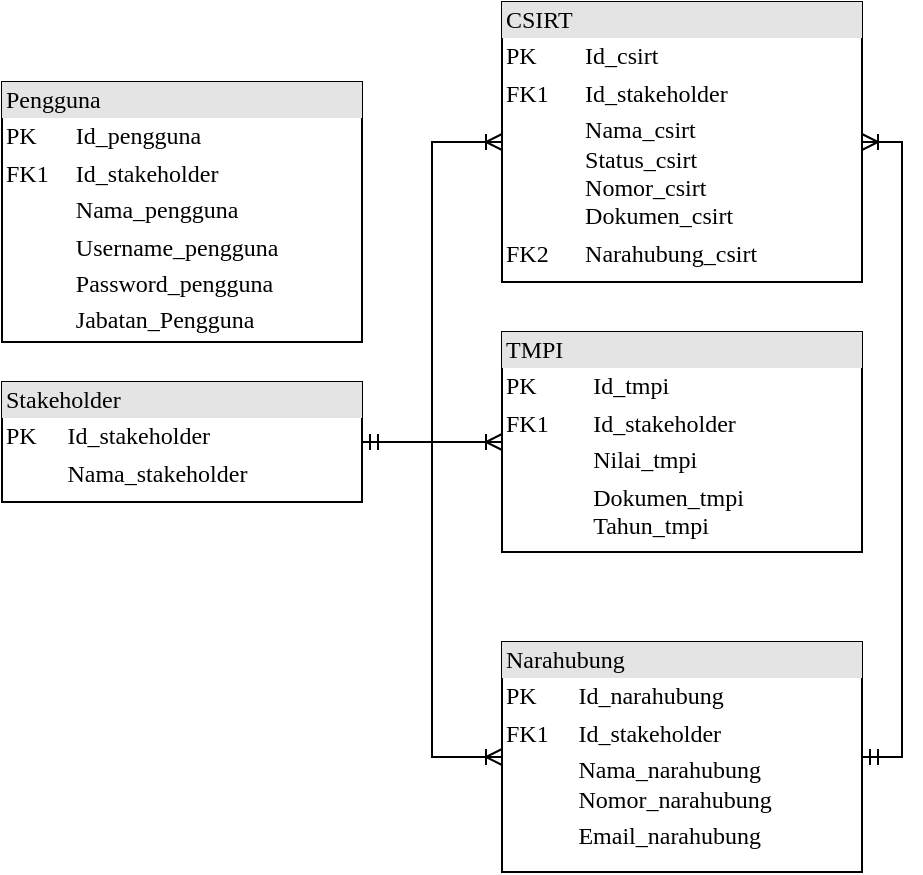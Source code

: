 <mxfile version="20.4.0" type="github" pages="2">
  <diagram name="Page-1" id="2ca16b54-16f6-2749-3443-fa8db7711227">
    <mxGraphModel dx="1038" dy="571" grid="1" gridSize="10" guides="1" tooltips="1" connect="1" arrows="1" fold="1" page="1" pageScale="1" pageWidth="1100" pageHeight="850" background="none" math="0" shadow="0">
      <root>
        <mxCell id="0" />
        <mxCell id="1" parent="0" />
        <mxCell id="Ymq5kfRisjil_KmxHSfQ-1" style="edgeStyle=orthogonalEdgeStyle;rounded=0;orthogonalLoop=1;jettySize=auto;html=1;exitX=1;exitY=0.5;exitDx=0;exitDy=0;entryX=0;entryY=0.5;entryDx=0;entryDy=0;endArrow=ERoneToMany;endFill=0;startArrow=ERmandOne;startFill=0;" parent="1" source="2ed32ef02a7f4228-1" target="2ed32ef02a7f4228-5" edge="1">
          <mxGeometry relative="1" as="geometry" />
        </mxCell>
        <mxCell id="Ymq5kfRisjil_KmxHSfQ-2" style="edgeStyle=orthogonalEdgeStyle;rounded=0;orthogonalLoop=1;jettySize=auto;html=1;exitX=1;exitY=0.5;exitDx=0;exitDy=0;startArrow=ERmandOne;startFill=0;endArrow=ERoneToMany;endFill=0;" parent="1" source="2ed32ef02a7f4228-1" target="2ed32ef02a7f4228-4" edge="1">
          <mxGeometry relative="1" as="geometry" />
        </mxCell>
        <mxCell id="Ymq5kfRisjil_KmxHSfQ-3" style="edgeStyle=orthogonalEdgeStyle;rounded=0;orthogonalLoop=1;jettySize=auto;html=1;exitX=1;exitY=0.5;exitDx=0;exitDy=0;entryX=0;entryY=0.5;entryDx=0;entryDy=0;startArrow=ERmandOne;startFill=0;endArrow=ERoneToMany;endFill=0;" parent="1" source="2ed32ef02a7f4228-1" target="2ed32ef02a7f4228-3" edge="1">
          <mxGeometry relative="1" as="geometry" />
        </mxCell>
        <mxCell id="2ed32ef02a7f4228-1" value="&lt;div style=&quot;box-sizing:border-box;width:100%;background:#e4e4e4;padding:2px;&quot;&gt;Stakeholder&lt;/div&gt;&lt;table style=&quot;width:100%;font-size:1em;&quot; cellpadding=&quot;2&quot; cellspacing=&quot;0&quot;&gt;&lt;tbody&gt;&lt;tr&gt;&lt;td&gt;PK&lt;/td&gt;&lt;td&gt;Id_stakeholder&lt;/td&gt;&lt;/tr&gt;&lt;tr&gt;&lt;td&gt;&lt;/td&gt;&lt;td&gt;Nama_stakeholder&lt;/td&gt;&lt;/tr&gt;&lt;/tbody&gt;&lt;/table&gt;" style="verticalAlign=top;align=left;overflow=fill;html=1;rounded=0;shadow=0;comic=0;labelBackgroundColor=none;strokeWidth=1;fontFamily=Verdana;fontSize=12" parent="1" vertex="1">
          <mxGeometry x="270" y="260" width="180" height="60" as="geometry" />
        </mxCell>
        <mxCell id="Ymq5kfRisjil_KmxHSfQ-5" style="edgeStyle=orthogonalEdgeStyle;rounded=0;orthogonalLoop=1;jettySize=auto;html=1;exitX=1;exitY=0.5;exitDx=0;exitDy=0;entryX=1;entryY=0.5;entryDx=0;entryDy=0;startArrow=ERmandOne;startFill=0;endArrow=ERoneToMany;endFill=0;" parent="1" source="2ed32ef02a7f4228-3" target="2ed32ef02a7f4228-5" edge="1">
          <mxGeometry relative="1" as="geometry" />
        </mxCell>
        <mxCell id="2ed32ef02a7f4228-3" value="&lt;div style=&quot;box-sizing: border-box ; width: 100% ; background: #e4e4e4 ; padding: 2px&quot;&gt;Narahubung&lt;/div&gt;&lt;table style=&quot;width: 100% ; font-size: 1em&quot; cellpadding=&quot;2&quot; cellspacing=&quot;0&quot;&gt;&lt;tbody&gt;&lt;tr&gt;&lt;td&gt;PK&lt;/td&gt;&lt;td&gt;Id_narahubung&lt;/td&gt;&lt;/tr&gt;&lt;tr&gt;&lt;td&gt;FK1&lt;/td&gt;&lt;td&gt;Id_stakeholder&lt;/td&gt;&lt;/tr&gt;&lt;tr&gt;&lt;td&gt;&lt;/td&gt;&lt;td&gt;Nama_narahubung&lt;br&gt;Nomor_narahubung&lt;/td&gt;&lt;/tr&gt;&lt;tr&gt;&lt;td&gt;&lt;br&gt;&lt;/td&gt;&lt;td&gt;Email_narahubung&lt;/td&gt;&lt;/tr&gt;&lt;/tbody&gt;&lt;/table&gt;" style="verticalAlign=top;align=left;overflow=fill;html=1;rounded=0;shadow=0;comic=0;labelBackgroundColor=none;strokeWidth=1;fontFamily=Verdana;fontSize=12" parent="1" vertex="1">
          <mxGeometry x="520" y="390" width="180" height="115" as="geometry" />
        </mxCell>
        <mxCell id="2ed32ef02a7f4228-4" value="&lt;div style=&quot;box-sizing: border-box ; width: 100% ; background: #e4e4e4 ; padding: 2px&quot;&gt;TMPI&lt;/div&gt;&lt;table style=&quot;width: 100% ; font-size: 1em&quot; cellpadding=&quot;2&quot; cellspacing=&quot;0&quot;&gt;&lt;tbody&gt;&lt;tr&gt;&lt;td&gt;PK&lt;/td&gt;&lt;td&gt;Id_tmpi&lt;/td&gt;&lt;/tr&gt;&lt;tr&gt;&lt;td&gt;FK1&lt;/td&gt;&lt;td&gt;Id_stakeholder&lt;/td&gt;&lt;/tr&gt;&lt;tr&gt;&lt;td&gt;&lt;/td&gt;&lt;td&gt;Nilai_tmpi&lt;/td&gt;&lt;/tr&gt;&lt;tr&gt;&lt;td&gt;&lt;br&gt;&lt;/td&gt;&lt;td&gt;Dokumen_tmpi&lt;br&gt;Tahun_tmpi&lt;br&gt;&lt;/td&gt;&lt;/tr&gt;&lt;/tbody&gt;&lt;/table&gt;" style="verticalAlign=top;align=left;overflow=fill;html=1;rounded=0;shadow=0;comic=0;labelBackgroundColor=none;strokeWidth=1;fontFamily=Verdana;fontSize=12" parent="1" vertex="1">
          <mxGeometry x="520" y="235" width="180" height="110" as="geometry" />
        </mxCell>
        <mxCell id="2ed32ef02a7f4228-5" value="&lt;div style=&quot;box-sizing:border-box;width:100%;background:#e4e4e4;padding:2px;&quot;&gt;CSIRT&lt;/div&gt;&lt;table style=&quot;width:100%;font-size:1em;&quot; cellpadding=&quot;2&quot; cellspacing=&quot;0&quot;&gt;&lt;tbody&gt;&lt;tr&gt;&lt;td&gt;PK&lt;/td&gt;&lt;td&gt;Id_csirt&lt;/td&gt;&lt;/tr&gt;&lt;tr&gt;&lt;td&gt;FK1&lt;/td&gt;&lt;td&gt;Id_stakeholder&lt;/td&gt;&lt;/tr&gt;&lt;tr&gt;&lt;td&gt;&lt;/td&gt;&lt;td&gt;Nama_csirt&lt;br&gt;Status_csirt&lt;br&gt;Nomor_csirt&lt;br&gt;Dokumen_csirt&lt;br&gt;&lt;/td&gt;&lt;/tr&gt;&lt;tr&gt;&lt;td&gt;FK2&lt;/td&gt;&lt;td&gt;Narahubung_csirt&lt;/td&gt;&lt;/tr&gt;&lt;/tbody&gt;&lt;/table&gt;" style="verticalAlign=top;align=left;overflow=fill;html=1;rounded=0;shadow=0;comic=0;labelBackgroundColor=none;strokeWidth=1;fontFamily=Verdana;fontSize=12" parent="1" vertex="1">
          <mxGeometry x="520" y="70" width="180" height="140" as="geometry" />
        </mxCell>
        <mxCell id="2ed32ef02a7f4228-12" value="&lt;div style=&quot;box-sizing: border-box ; width: 100% ; background: #e4e4e4 ; padding: 2px&quot;&gt;Pengguna&lt;/div&gt;&lt;table style=&quot;width: 100% ; font-size: 1em&quot; cellpadding=&quot;2&quot; cellspacing=&quot;0&quot;&gt;&lt;tbody&gt;&lt;tr&gt;&lt;td&gt;PK&lt;/td&gt;&lt;td&gt;Id_pengguna&lt;/td&gt;&lt;/tr&gt;&lt;tr&gt;&lt;td&gt;FK1&lt;/td&gt;&lt;td&gt;Id_stakeholder&lt;/td&gt;&lt;/tr&gt;&lt;tr&gt;&lt;td&gt;&lt;/td&gt;&lt;td&gt;Nama_pengguna&lt;/td&gt;&lt;/tr&gt;&lt;tr&gt;&lt;td&gt;&lt;br&gt;&lt;/td&gt;&lt;td&gt;Username_pengguna&lt;/td&gt;&lt;/tr&gt;&lt;tr&gt;&lt;td&gt;&lt;br&gt;&lt;/td&gt;&lt;td&gt;Password_pengguna&lt;/td&gt;&lt;/tr&gt;&lt;tr&gt;&lt;td&gt;&lt;br&gt;&lt;/td&gt;&lt;td&gt;Jabatan_Pengguna&lt;/td&gt;&lt;/tr&gt;&lt;/tbody&gt;&lt;/table&gt;" style="verticalAlign=top;align=left;overflow=fill;html=1;rounded=0;shadow=0;comic=0;labelBackgroundColor=none;strokeWidth=1;fontFamily=Verdana;fontSize=12" parent="1" vertex="1">
          <mxGeometry x="270" y="110" width="180" height="130" as="geometry" />
        </mxCell>
      </root>
    </mxGraphModel>
  </diagram>
  <diagram id="LBbEXDSCKS_sKp5noctz" name="Page-2">
    <mxGraphModel dx="1038" dy="571" grid="1" gridSize="10" guides="1" tooltips="1" connect="1" arrows="1" fold="1" page="1" pageScale="1" pageWidth="850" pageHeight="1100" math="0" shadow="0">
      <root>
        <mxCell id="0" />
        <mxCell id="1" parent="0" />
        <mxCell id="ZDDz0o4hheYqTv_G0HGv-6" value="" style="rounded=0;whiteSpace=wrap;html=1;dashed=1;" vertex="1" parent="1">
          <mxGeometry x="200" y="250" width="450" height="140" as="geometry" />
        </mxCell>
        <mxCell id="ZDDz0o4hheYqTv_G0HGv-7" style="edgeStyle=orthogonalEdgeStyle;rounded=0;orthogonalLoop=1;jettySize=auto;html=1;exitX=1;exitY=0.5;exitDx=0;exitDy=0;entryX=0;entryY=0.5;entryDx=0;entryDy=0;" edge="1" parent="1" source="ZDDz0o4hheYqTv_G0HGv-1" target="ZDDz0o4hheYqTv_G0HGv-3">
          <mxGeometry relative="1" as="geometry" />
        </mxCell>
        <mxCell id="ZDDz0o4hheYqTv_G0HGv-1" value="&lt;i&gt;Input Data&lt;/i&gt;" style="rounded=0;whiteSpace=wrap;html=1;" vertex="1" parent="1">
          <mxGeometry x="40" y="290" width="120" height="60" as="geometry" />
        </mxCell>
        <mxCell id="ZDDz0o4hheYqTv_G0HGv-2" value="Visualisasi Data" style="rounded=0;whiteSpace=wrap;html=1;" vertex="1" parent="1">
          <mxGeometry x="680" y="290" width="120" height="60" as="geometry" />
        </mxCell>
        <mxCell id="ZDDz0o4hheYqTv_G0HGv-8" style="edgeStyle=orthogonalEdgeStyle;rounded=0;orthogonalLoop=1;jettySize=auto;html=1;exitX=1;exitY=0.5;exitDx=0;exitDy=0;entryX=0;entryY=0.5;entryDx=0;entryDy=0;" edge="1" parent="1" source="ZDDz0o4hheYqTv_G0HGv-3" target="ZDDz0o4hheYqTv_G0HGv-4">
          <mxGeometry relative="1" as="geometry" />
        </mxCell>
        <mxCell id="ZDDz0o4hheYqTv_G0HGv-3" value="&lt;i&gt;Data Colection&lt;/i&gt;" style="rounded=0;whiteSpace=wrap;html=1;" vertex="1" parent="1">
          <mxGeometry x="220" y="290" width="120" height="60" as="geometry" />
        </mxCell>
        <mxCell id="ZDDz0o4hheYqTv_G0HGv-9" style="edgeStyle=orthogonalEdgeStyle;rounded=0;orthogonalLoop=1;jettySize=auto;html=1;exitX=1;exitY=0.5;exitDx=0;exitDy=0;" edge="1" parent="1" source="ZDDz0o4hheYqTv_G0HGv-4" target="ZDDz0o4hheYqTv_G0HGv-5">
          <mxGeometry relative="1" as="geometry" />
        </mxCell>
        <mxCell id="ZDDz0o4hheYqTv_G0HGv-4" value="&lt;i&gt;Data Processing&lt;/i&gt;" style="rounded=0;whiteSpace=wrap;html=1;" vertex="1" parent="1">
          <mxGeometry x="360" y="290" width="120" height="60" as="geometry" />
        </mxCell>
        <mxCell id="ZDDz0o4hheYqTv_G0HGv-10" style="edgeStyle=orthogonalEdgeStyle;rounded=0;orthogonalLoop=1;jettySize=auto;html=1;exitX=1;exitY=0.5;exitDx=0;exitDy=0;entryX=0;entryY=0.5;entryDx=0;entryDy=0;" edge="1" parent="1" source="ZDDz0o4hheYqTv_G0HGv-5" target="ZDDz0o4hheYqTv_G0HGv-2">
          <mxGeometry relative="1" as="geometry" />
        </mxCell>
        <mxCell id="ZDDz0o4hheYqTv_G0HGv-5" value="&lt;i&gt;Database Management&lt;/i&gt;" style="rounded=0;whiteSpace=wrap;html=1;" vertex="1" parent="1">
          <mxGeometry x="500" y="290" width="120" height="60" as="geometry" />
        </mxCell>
        <mxCell id="ZDDz0o4hheYqTv_G0HGv-11" value="&lt;i&gt;Information Processing&lt;/i&gt;" style="text;html=1;strokeColor=none;fillColor=none;align=center;verticalAlign=middle;whiteSpace=wrap;rounded=0;dashed=1;" vertex="1" parent="1">
          <mxGeometry x="210" y="240" width="140" height="50" as="geometry" />
        </mxCell>
      </root>
    </mxGraphModel>
  </diagram>
</mxfile>
